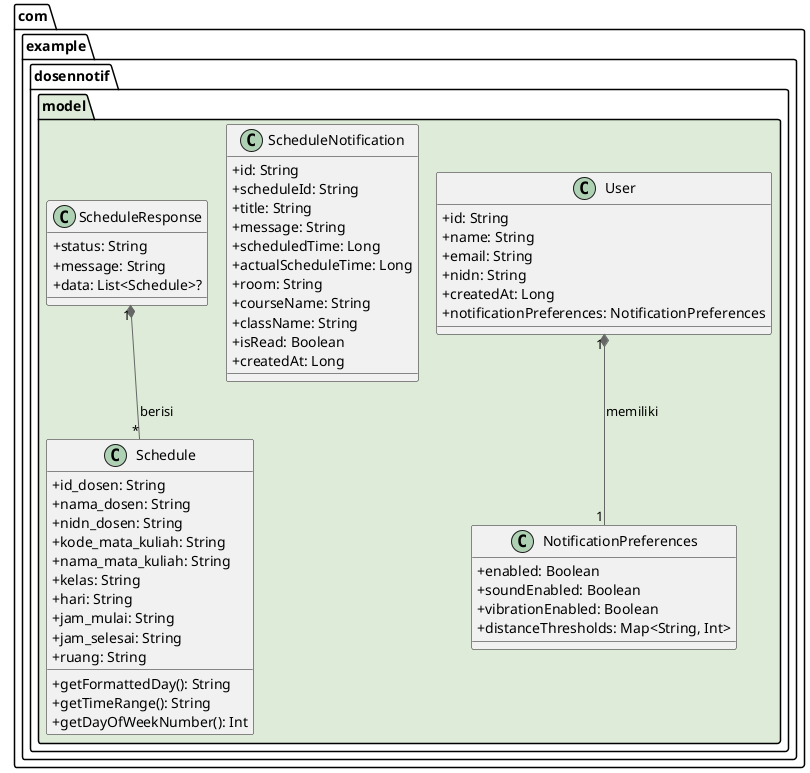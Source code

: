 @startuml "Aplikasi DosenNotif - Model"
!pragma layout smetana
skinparam classAttributeIconSize 0
skinparam backgroundColor white
skinparam ArrowColor #666666

package "com.example.dosennotif.model" #DEEBD8 {
  class User {
    + id: String
    + name: String
    + email: String
    + nidn: String
    + createdAt: Long
    + notificationPreferences: NotificationPreferences
  }

  class NotificationPreferences {
    + enabled: Boolean
    + soundEnabled: Boolean
    + vibrationEnabled: Boolean
    + distanceThresholds: Map<String, Int>
  }

  class Schedule {
    + id_dosen: String
    + nama_dosen: String
    + nidn_dosen: String
    + kode_mata_kuliah: String
    + nama_mata_kuliah: String
    + kelas: String
    + hari: String
    + jam_mulai: String
    + jam_selesai: String
    + ruang: String
    + getFormattedDay(): String
    + getTimeRange(): String
    + getDayOfWeekNumber(): Int
  }

  class ScheduleNotification {
    + id: String
    + scheduleId: String
    + title: String
    + message: String
    + scheduledTime: Long
    + actualScheduleTime: Long
    + room: String
    + courseName: String
    + className: String
    + isRead: Boolean
    + createdAt: Long
  }

  class ScheduleResponse {
    + status: String
    + message: String
    + data: List<Schedule>?
  }
}

' Relasi
User "1" *-- "1" NotificationPreferences: memiliki
ScheduleResponse "1" *-- "*" Schedule: berisi

@enduml